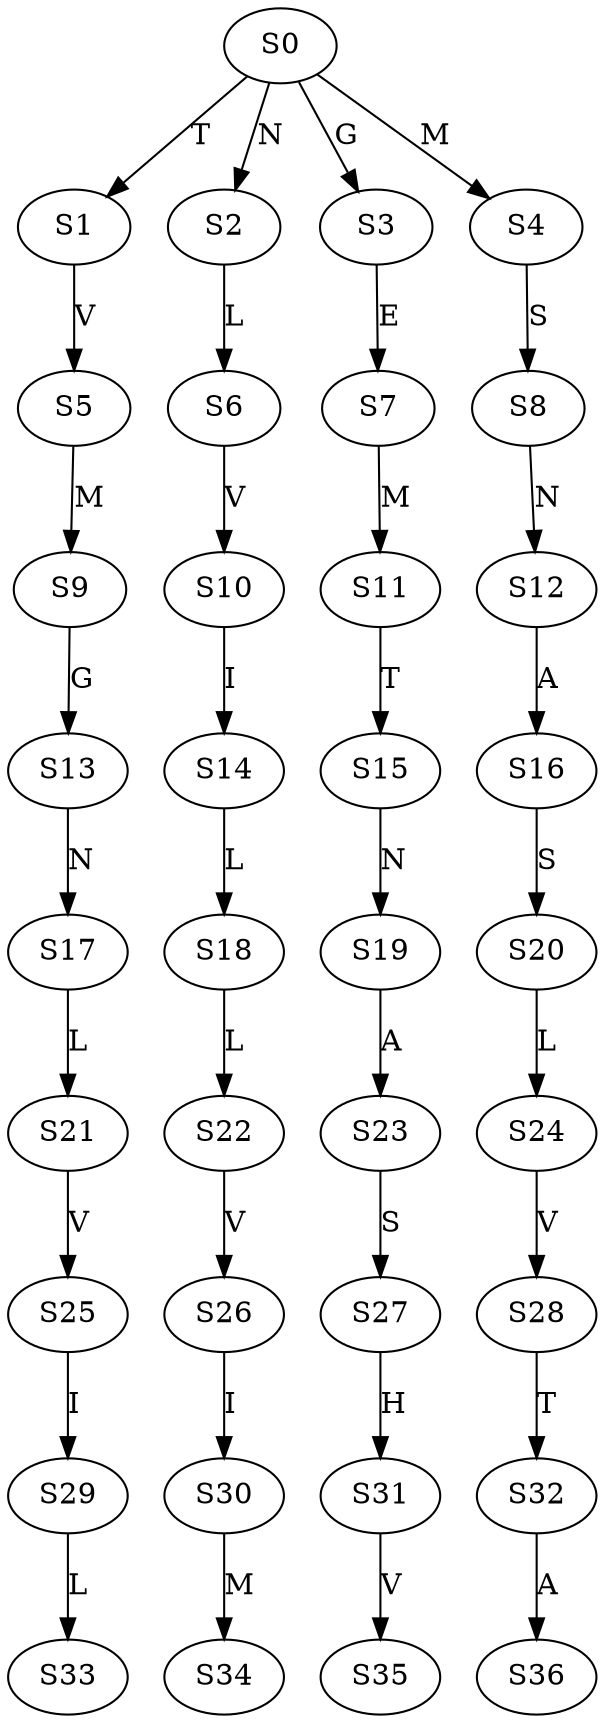 strict digraph  {
	S0 -> S1 [ label = T ];
	S0 -> S2 [ label = N ];
	S0 -> S3 [ label = G ];
	S0 -> S4 [ label = M ];
	S1 -> S5 [ label = V ];
	S2 -> S6 [ label = L ];
	S3 -> S7 [ label = E ];
	S4 -> S8 [ label = S ];
	S5 -> S9 [ label = M ];
	S6 -> S10 [ label = V ];
	S7 -> S11 [ label = M ];
	S8 -> S12 [ label = N ];
	S9 -> S13 [ label = G ];
	S10 -> S14 [ label = I ];
	S11 -> S15 [ label = T ];
	S12 -> S16 [ label = A ];
	S13 -> S17 [ label = N ];
	S14 -> S18 [ label = L ];
	S15 -> S19 [ label = N ];
	S16 -> S20 [ label = S ];
	S17 -> S21 [ label = L ];
	S18 -> S22 [ label = L ];
	S19 -> S23 [ label = A ];
	S20 -> S24 [ label = L ];
	S21 -> S25 [ label = V ];
	S22 -> S26 [ label = V ];
	S23 -> S27 [ label = S ];
	S24 -> S28 [ label = V ];
	S25 -> S29 [ label = I ];
	S26 -> S30 [ label = I ];
	S27 -> S31 [ label = H ];
	S28 -> S32 [ label = T ];
	S29 -> S33 [ label = L ];
	S30 -> S34 [ label = M ];
	S31 -> S35 [ label = V ];
	S32 -> S36 [ label = A ];
}
